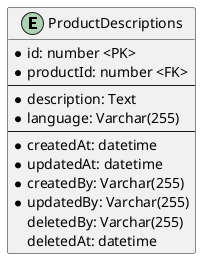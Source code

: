 @startuml Product Descriptions Schema

entity ProductDescriptions {
    *id: number <PK>
    *productId: number <FK>
    --
    *description: Text
    *language: Varchar(255)
    --
    *createdAt: datetime
    *updatedAt: datetime
    *createdBy: Varchar(255)
    *updatedBy: Varchar(255)
    deletedBy: Varchar(255) 
    deletedAt: datetime
}
@enduml